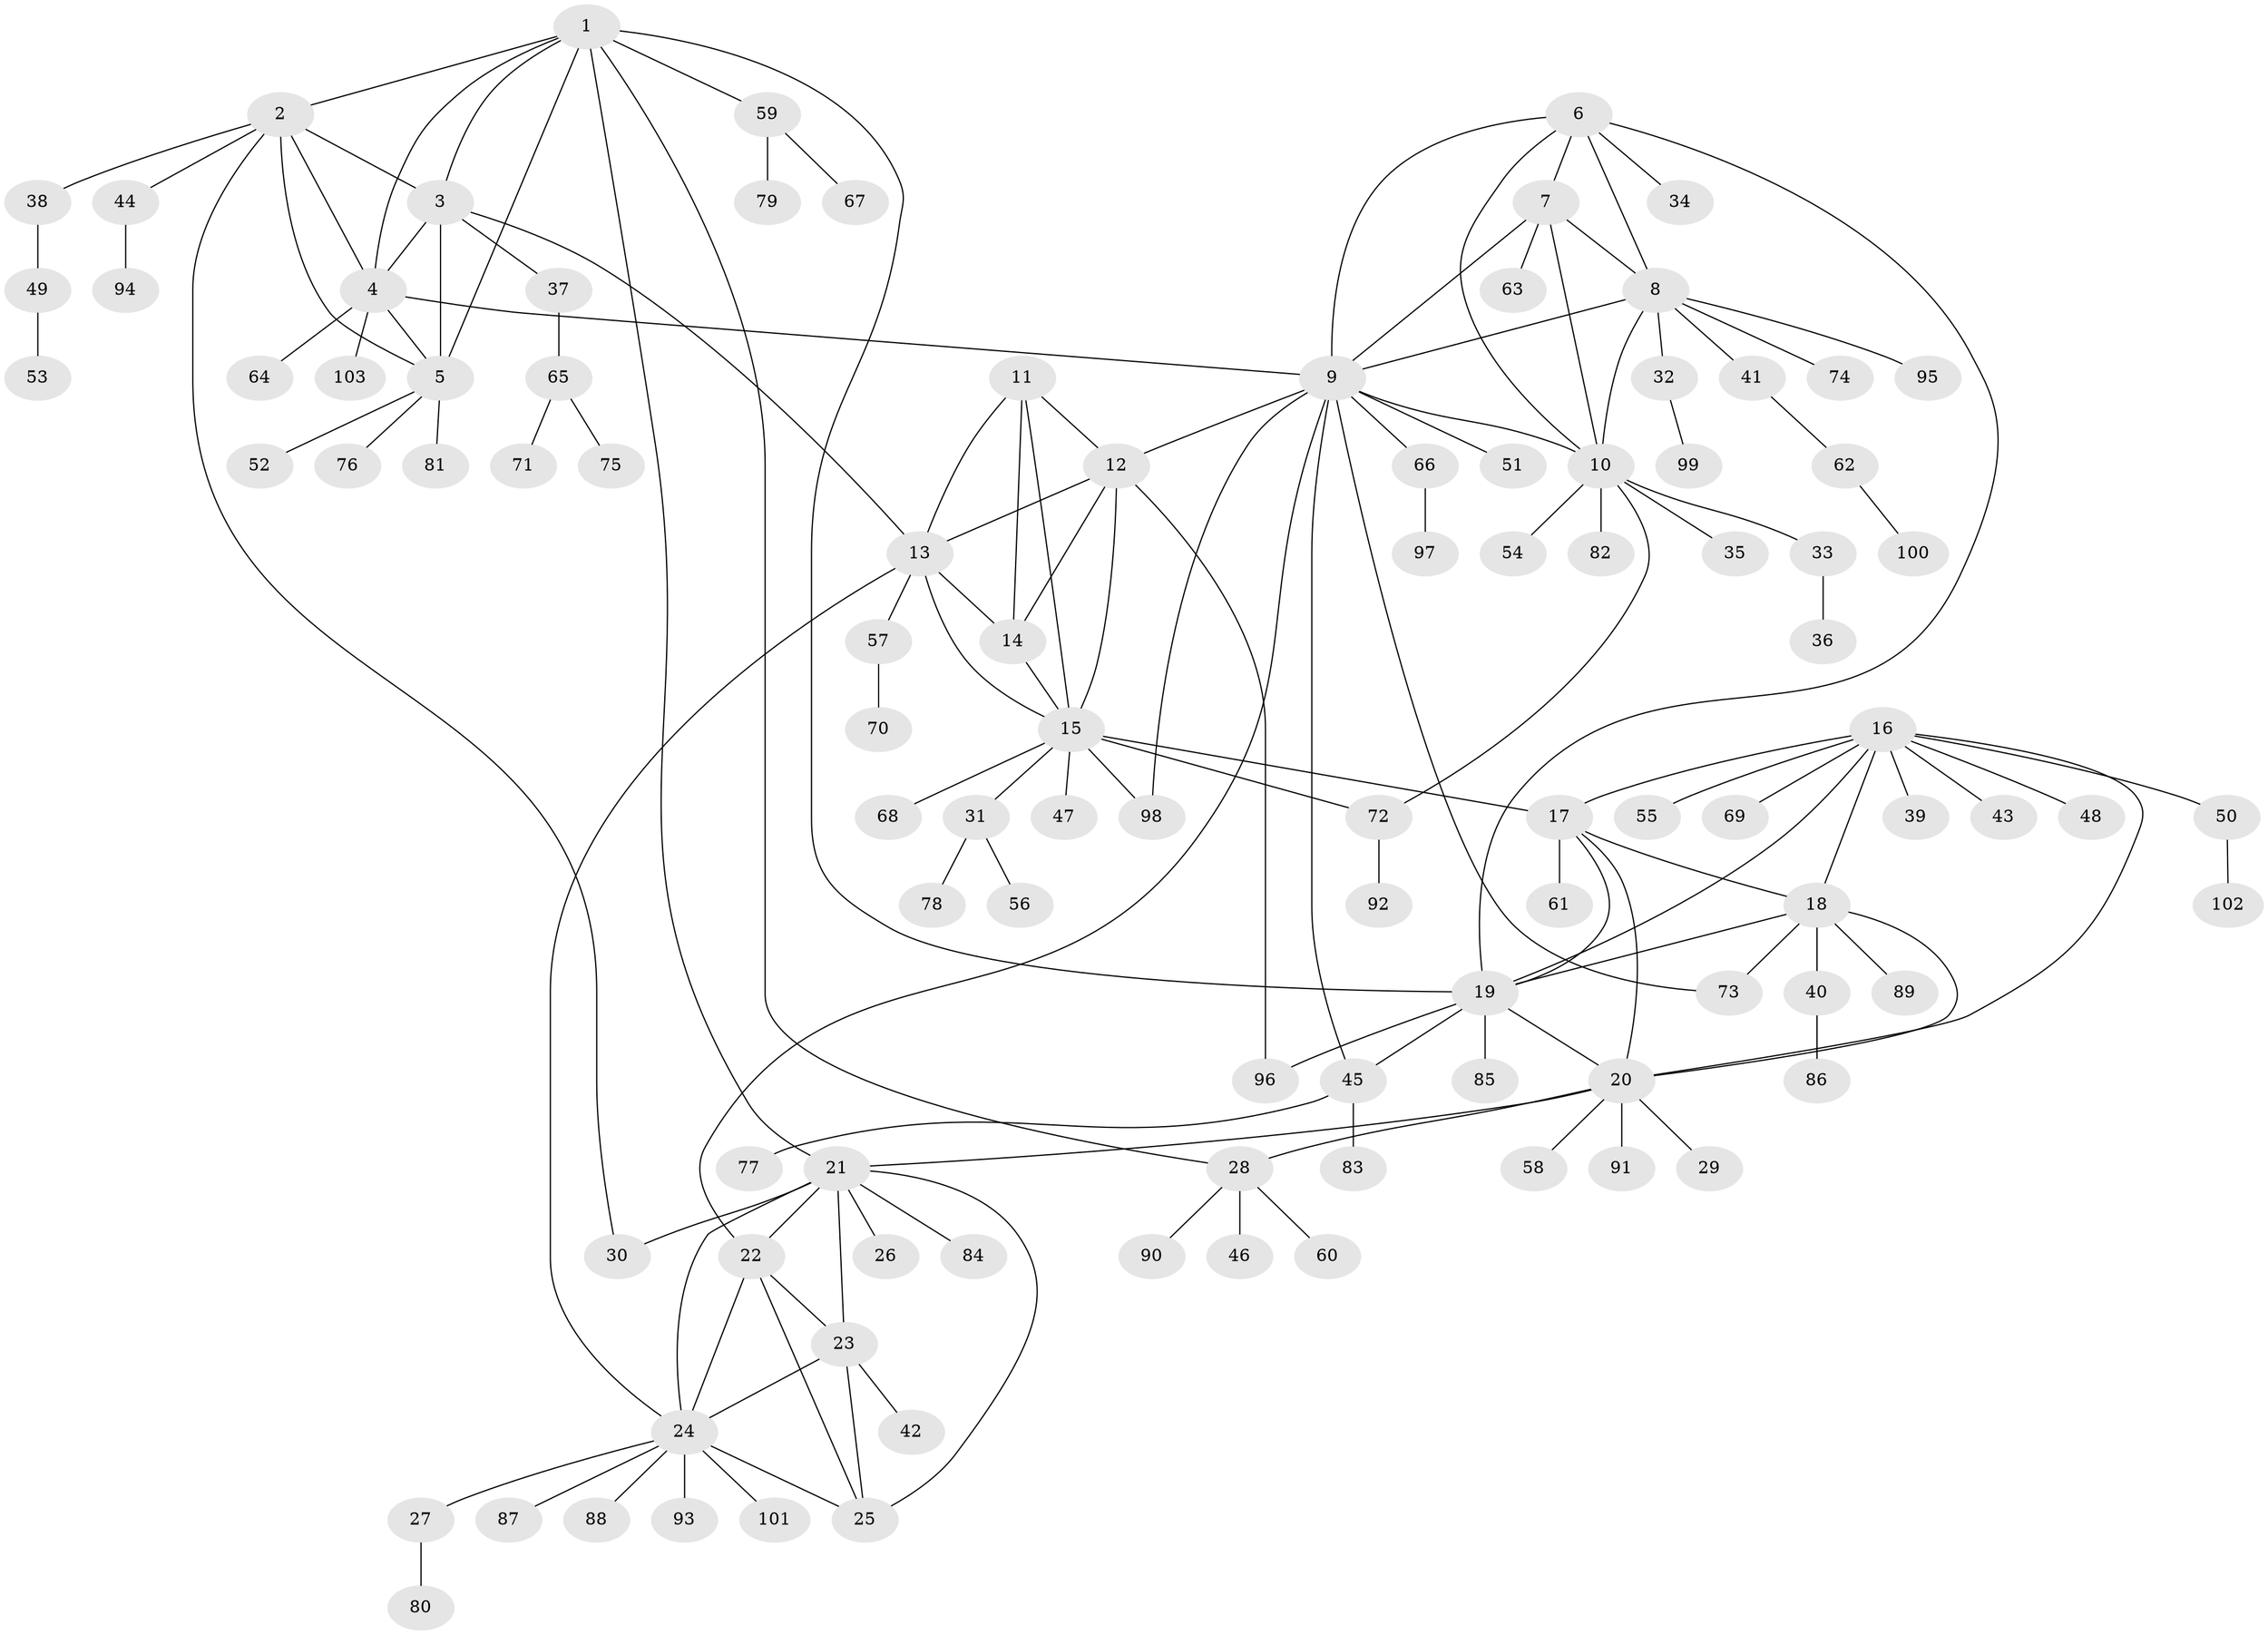 // Generated by graph-tools (version 1.1) at 2025/55/03/09/25 04:55:24]
// undirected, 103 vertices, 145 edges
graph export_dot {
graph [start="1"]
  node [color=gray90,style=filled];
  1;
  2;
  3;
  4;
  5;
  6;
  7;
  8;
  9;
  10;
  11;
  12;
  13;
  14;
  15;
  16;
  17;
  18;
  19;
  20;
  21;
  22;
  23;
  24;
  25;
  26;
  27;
  28;
  29;
  30;
  31;
  32;
  33;
  34;
  35;
  36;
  37;
  38;
  39;
  40;
  41;
  42;
  43;
  44;
  45;
  46;
  47;
  48;
  49;
  50;
  51;
  52;
  53;
  54;
  55;
  56;
  57;
  58;
  59;
  60;
  61;
  62;
  63;
  64;
  65;
  66;
  67;
  68;
  69;
  70;
  71;
  72;
  73;
  74;
  75;
  76;
  77;
  78;
  79;
  80;
  81;
  82;
  83;
  84;
  85;
  86;
  87;
  88;
  89;
  90;
  91;
  92;
  93;
  94;
  95;
  96;
  97;
  98;
  99;
  100;
  101;
  102;
  103;
  1 -- 2;
  1 -- 3;
  1 -- 4;
  1 -- 5;
  1 -- 19;
  1 -- 21;
  1 -- 28;
  1 -- 59;
  2 -- 3;
  2 -- 4;
  2 -- 5;
  2 -- 30;
  2 -- 38;
  2 -- 44;
  3 -- 4;
  3 -- 5;
  3 -- 13;
  3 -- 37;
  4 -- 5;
  4 -- 9;
  4 -- 64;
  4 -- 103;
  5 -- 52;
  5 -- 76;
  5 -- 81;
  6 -- 7;
  6 -- 8;
  6 -- 9;
  6 -- 10;
  6 -- 19;
  6 -- 34;
  7 -- 8;
  7 -- 9;
  7 -- 10;
  7 -- 63;
  8 -- 9;
  8 -- 10;
  8 -- 32;
  8 -- 41;
  8 -- 74;
  8 -- 95;
  9 -- 10;
  9 -- 12;
  9 -- 22;
  9 -- 45;
  9 -- 51;
  9 -- 66;
  9 -- 73;
  9 -- 98;
  10 -- 33;
  10 -- 35;
  10 -- 54;
  10 -- 72;
  10 -- 82;
  11 -- 12;
  11 -- 13;
  11 -- 14;
  11 -- 15;
  12 -- 13;
  12 -- 14;
  12 -- 15;
  12 -- 96;
  13 -- 14;
  13 -- 15;
  13 -- 24;
  13 -- 57;
  14 -- 15;
  15 -- 17;
  15 -- 31;
  15 -- 47;
  15 -- 68;
  15 -- 72;
  15 -- 98;
  16 -- 17;
  16 -- 18;
  16 -- 19;
  16 -- 20;
  16 -- 39;
  16 -- 43;
  16 -- 48;
  16 -- 50;
  16 -- 55;
  16 -- 69;
  17 -- 18;
  17 -- 19;
  17 -- 20;
  17 -- 61;
  18 -- 19;
  18 -- 20;
  18 -- 40;
  18 -- 73;
  18 -- 89;
  19 -- 20;
  19 -- 45;
  19 -- 85;
  19 -- 96;
  20 -- 21;
  20 -- 28;
  20 -- 29;
  20 -- 58;
  20 -- 91;
  21 -- 22;
  21 -- 23;
  21 -- 24;
  21 -- 25;
  21 -- 26;
  21 -- 30;
  21 -- 84;
  22 -- 23;
  22 -- 24;
  22 -- 25;
  23 -- 24;
  23 -- 25;
  23 -- 42;
  24 -- 25;
  24 -- 27;
  24 -- 87;
  24 -- 88;
  24 -- 93;
  24 -- 101;
  27 -- 80;
  28 -- 46;
  28 -- 60;
  28 -- 90;
  31 -- 56;
  31 -- 78;
  32 -- 99;
  33 -- 36;
  37 -- 65;
  38 -- 49;
  40 -- 86;
  41 -- 62;
  44 -- 94;
  45 -- 77;
  45 -- 83;
  49 -- 53;
  50 -- 102;
  57 -- 70;
  59 -- 67;
  59 -- 79;
  62 -- 100;
  65 -- 71;
  65 -- 75;
  66 -- 97;
  72 -- 92;
}
